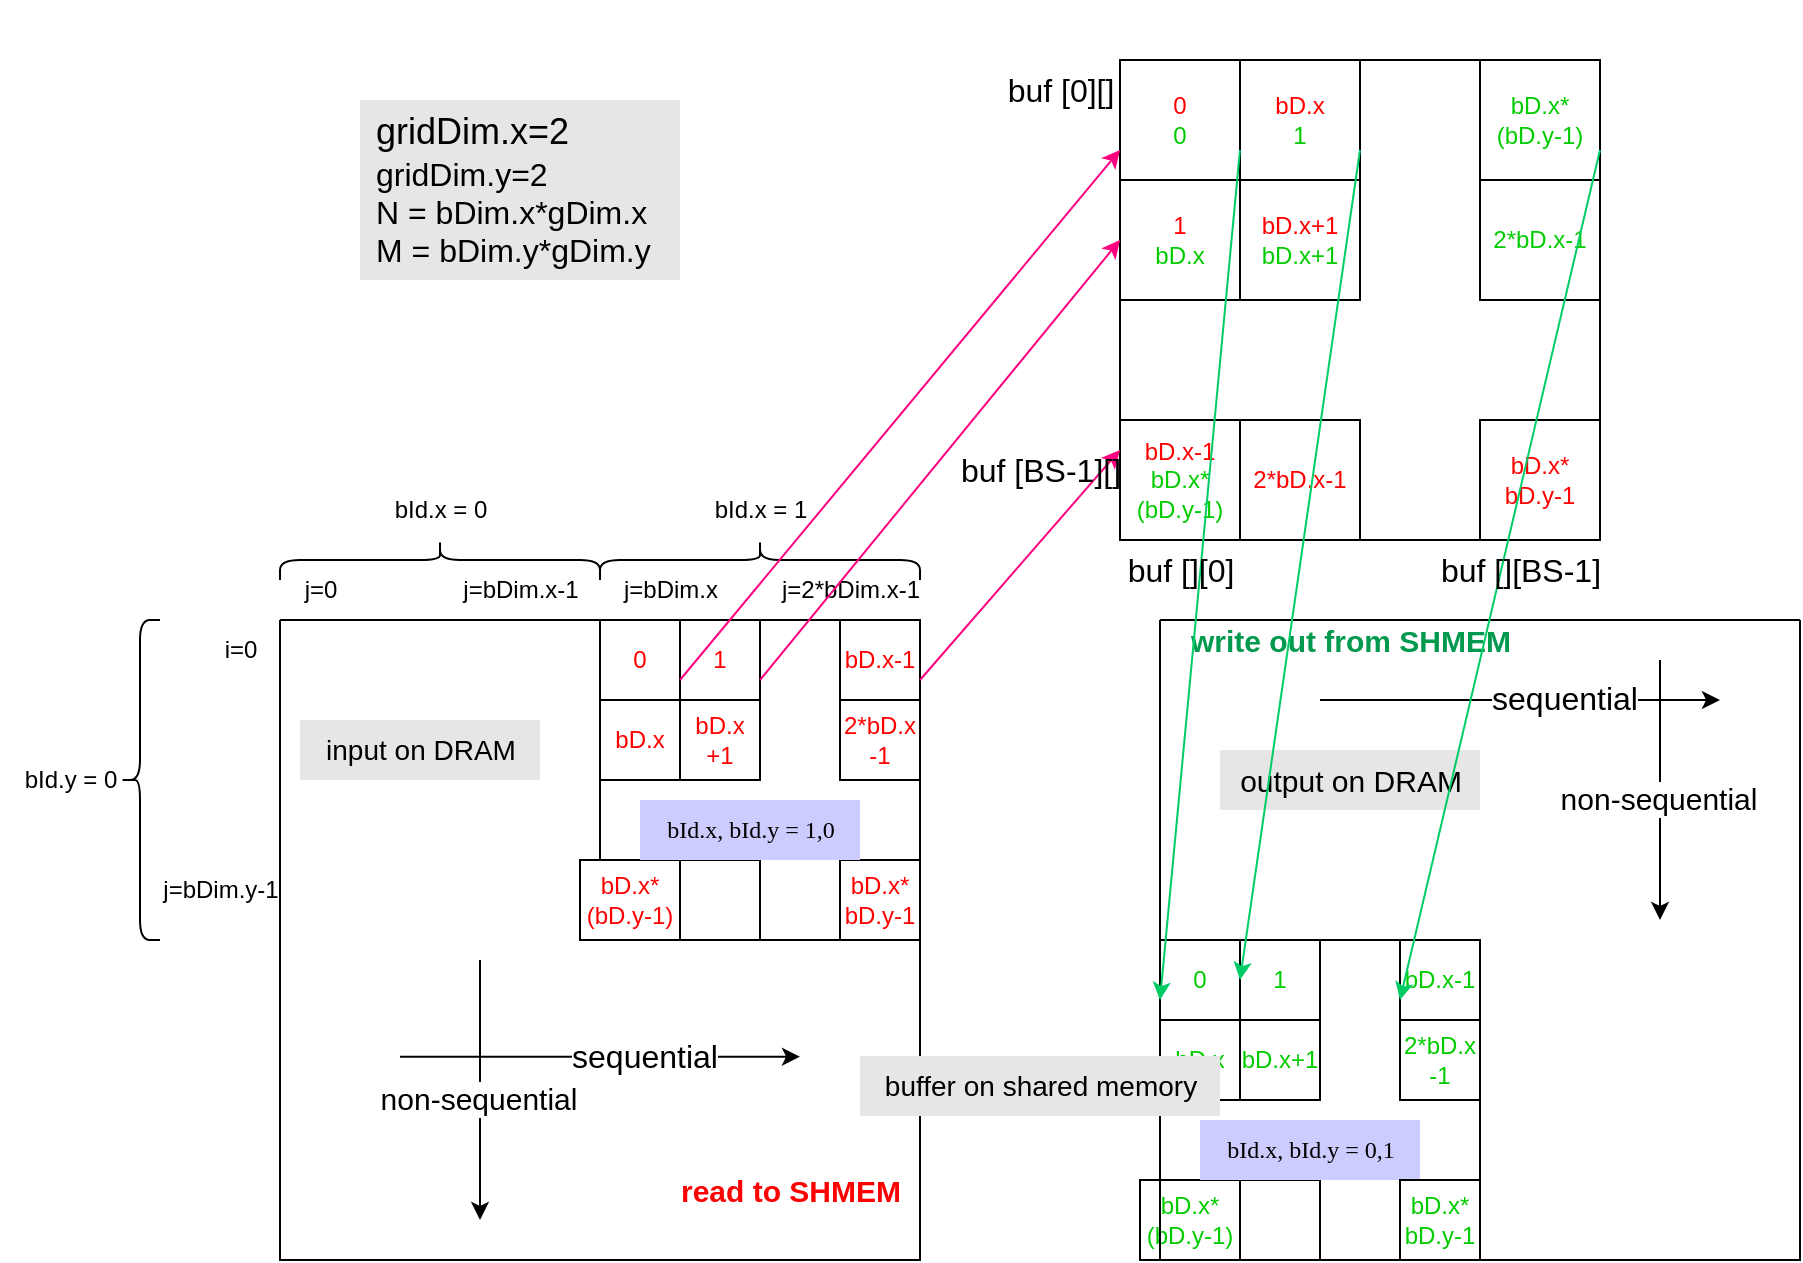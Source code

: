 <mxfile scale="4" border="0">
    <diagram id="uVTAh0CDw6oLYpSjlnJ7" name="ページ1">
        <mxGraphModel dx="935" dy="743" grid="1" gridSize="10" guides="1" tooltips="1" connect="1" arrows="1" fold="1" page="1" pageScale="1" pageWidth="1400" pageHeight="850" background="#ffffff" math="0" shadow="0">
            <root>
                <mxCell id="0"/>
                <mxCell id="1" parent="0"/>
                <mxCell id="23" value="" style="rounded=0;whiteSpace=wrap;html=1;container=0;" parent="1" vertex="1">
                    <mxGeometry x="680" y="680" width="40" height="40" as="geometry"/>
                </mxCell>
                <mxCell id="22" value="&lt;font style=&quot;color: rgb(0, 204, 0);&quot;&gt;bD.x*&lt;/font&gt;&lt;div&gt;&lt;font style=&quot;color: rgb(0, 204, 0);&quot;&gt;(bD.y-1)&lt;/font&gt;&lt;/div&gt;" style="rounded=0;whiteSpace=wrap;html=1;container=0;" parent="1" vertex="1">
                    <mxGeometry x="630" y="680" width="50" height="40" as="geometry"/>
                </mxCell>
                <mxCell id="3" value="" style="swimlane;startSize=0;align=left;verticalAlign=top;" parent="1" vertex="1">
                    <mxGeometry x="200" y="400" width="320" height="320" as="geometry"/>
                </mxCell>
                <mxCell id="5" value="" style="swimlane;startSize=0;" parent="3" vertex="1">
                    <mxGeometry x="160" width="160" height="160" as="geometry"/>
                </mxCell>
                <mxCell id="35" value="" style="group" parent="5" vertex="1" connectable="0">
                    <mxGeometry width="160" height="160" as="geometry"/>
                </mxCell>
                <mxCell id="26" value="&lt;font style=&quot;color: rgb(255, 0, 0);&quot;&gt;0&lt;/font&gt;" style="rounded=0;whiteSpace=wrap;html=1;" parent="35" vertex="1">
                    <mxGeometry width="40" height="40" as="geometry"/>
                </mxCell>
                <mxCell id="27" value="&lt;font style=&quot;color: rgb(255, 0, 0);&quot;&gt;1&lt;/font&gt;" style="rounded=0;whiteSpace=wrap;html=1;strokeColor=#000000;" parent="35" vertex="1">
                    <mxGeometry x="40" width="40" height="40" as="geometry"/>
                </mxCell>
                <mxCell id="28" value="&lt;font style=&quot;color: rgb(255, 0, 0);&quot;&gt;bD.x&lt;/font&gt;" style="rounded=0;whiteSpace=wrap;html=1;" parent="35" vertex="1">
                    <mxGeometry y="40" width="40" height="40" as="geometry"/>
                </mxCell>
                <mxCell id="29" value="&lt;font style=&quot;color: rgb(255, 0, 0);&quot;&gt;bD.x-1&lt;/font&gt;" style="rounded=0;whiteSpace=wrap;html=1;" parent="35" vertex="1">
                    <mxGeometry x="120" width="40" height="40" as="geometry"/>
                </mxCell>
                <mxCell id="30" value="&lt;font style=&quot;color: rgb(255, 0, 0);&quot;&gt;bD.x&lt;/font&gt;&lt;div&gt;&lt;font style=&quot;color: rgb(255, 0, 0);&quot;&gt;+1&lt;/font&gt;&lt;/div&gt;" style="rounded=0;whiteSpace=wrap;html=1;" parent="35" vertex="1">
                    <mxGeometry x="40" y="40" width="40" height="40" as="geometry"/>
                </mxCell>
                <mxCell id="31" value="&lt;font style=&quot;color: rgb(255, 0, 0);&quot;&gt;bD.x*(&lt;/font&gt;&lt;span style=&quot;background-color: transparent;&quot;&gt;&lt;font style=&quot;color: rgb(255, 0, 0);&quot;&gt;bD.y-1)&lt;/font&gt;&lt;/span&gt;" style="rounded=0;whiteSpace=wrap;html=1;" parent="35" vertex="1">
                    <mxGeometry x="-10" y="120" width="50" height="40" as="geometry"/>
                </mxCell>
                <mxCell id="32" value="" style="rounded=0;whiteSpace=wrap;html=1;" parent="35" vertex="1">
                    <mxGeometry x="40" y="120" width="40" height="40" as="geometry"/>
                </mxCell>
                <mxCell id="33" value="&lt;font style=&quot;color: rgb(255, 0, 0);&quot;&gt;bD.x*&lt;/font&gt;&lt;div&gt;&lt;font style=&quot;color: rgb(255, 0, 0);&quot;&gt;bD.y-1&lt;/font&gt;&lt;/div&gt;" style="rounded=0;whiteSpace=wrap;html=1;" parent="35" vertex="1">
                    <mxGeometry x="120" y="120" width="40" height="40" as="geometry"/>
                </mxCell>
                <mxCell id="34" value="&lt;font style=&quot;color: rgb(255, 0, 0);&quot;&gt;2*bD.x&lt;/font&gt;&lt;div&gt;&lt;font style=&quot;color: rgb(255, 0, 0);&quot;&gt;-1&lt;/font&gt;&lt;/div&gt;" style="rounded=0;whiteSpace=wrap;html=1;" parent="35" vertex="1">
                    <mxGeometry x="120" y="40" width="40" height="40" as="geometry"/>
                </mxCell>
                <mxCell id="74" value="bId.x, bId.y = 1,0" style="text;html=1;align=center;verticalAlign=middle;resizable=0;points=[];autosize=1;strokeColor=none;fillColor=#CCCCFF;fontFamily=Times New Roman;" parent="35" vertex="1">
                    <mxGeometry x="20" y="90" width="110" height="30" as="geometry"/>
                </mxCell>
                <mxCell id="59" value="" style="endArrow=classic;html=1;" parent="3" edge="1">
                    <mxGeometry width="50" height="50" relative="1" as="geometry">
                        <mxPoint x="60" y="218.33" as="sourcePoint"/>
                        <mxPoint x="260" y="218.33" as="targetPoint"/>
                    </mxGeometry>
                </mxCell>
                <mxCell id="60" value="&lt;font style=&quot;font-size: 16px;&quot;&gt;sequential&lt;/font&gt;" style="edgeLabel;html=1;align=center;verticalAlign=middle;resizable=0;points=[];" parent="59" vertex="1" connectable="0">
                    <mxGeometry x="0.222" y="1" relative="1" as="geometry">
                        <mxPoint as="offset"/>
                    </mxGeometry>
                </mxCell>
                <mxCell id="62" value="" style="endArrow=classic;html=1;" parent="3" edge="1">
                    <mxGeometry width="50" height="50" relative="1" as="geometry">
                        <mxPoint x="100" y="170" as="sourcePoint"/>
                        <mxPoint x="100" y="300" as="targetPoint"/>
                    </mxGeometry>
                </mxCell>
                <mxCell id="63" value="&lt;font style=&quot;font-size: 15px;&quot;&gt;non-sequential&lt;/font&gt;" style="edgeLabel;html=1;align=center;verticalAlign=middle;resizable=0;points=[];" parent="62" vertex="1" connectable="0">
                    <mxGeometry x="0.056" y="-1" relative="1" as="geometry">
                        <mxPoint as="offset"/>
                    </mxGeometry>
                </mxCell>
                <mxCell id="69" value="&lt;font style=&quot;font-size: 14px;&quot;&gt;input on DRAM&lt;/font&gt;" style="text;html=1;align=center;verticalAlign=middle;resizable=0;points=[];autosize=1;strokeColor=none;fillColor=#E6E6E6;" parent="3" vertex="1">
                    <mxGeometry x="10" y="50" width="120" height="30" as="geometry"/>
                </mxCell>
                <mxCell id="72" value="&lt;font style=&quot;font-size: 15px; color: rgb(255, 0, 0);&quot;&gt;read to SHMEM&lt;/font&gt;" style="text;html=1;align=center;verticalAlign=middle;resizable=0;points=[];autosize=1;strokeColor=none;fillColor=none;fontColor=#FF0000;fontStyle=1" parent="3" vertex="1">
                    <mxGeometry x="190" y="270" width="130" height="30" as="geometry"/>
                </mxCell>
                <mxCell id="15" value="" style="swimlane;startSize=0;container=0;" parent="1" vertex="1">
                    <mxGeometry x="640" y="400" width="320" height="320" as="geometry"/>
                </mxCell>
                <mxCell id="70" value="&lt;font style=&quot;font-size: 15px;&quot;&gt;output on DRAM&lt;/font&gt;" style="text;html=1;align=center;verticalAlign=middle;resizable=0;points=[];autosize=1;strokeColor=none;fillColor=#E6E6E6;" parent="15" vertex="1">
                    <mxGeometry x="30" y="65" width="130" height="30" as="geometry"/>
                </mxCell>
                <mxCell id="73" value="write out from SHMEM" style="text;html=1;align=center;verticalAlign=middle;resizable=0;points=[];autosize=1;strokeColor=none;fillColor=none;fontStyle=1;fontSize=15;fontColor=#00994D;" parent="15" vertex="1">
                    <mxGeometry x="10" y="-5" width="170" height="30" as="geometry"/>
                </mxCell>
                <mxCell id="40" value="j=0" style="text;html=1;align=center;verticalAlign=middle;resizable=0;points=[];autosize=1;strokeColor=none;fillColor=none;" parent="1" vertex="1">
                    <mxGeometry x="200" y="370" width="40" height="30" as="geometry"/>
                </mxCell>
                <mxCell id="41" value="&lt;div&gt;&lt;span style=&quot;background-color: transparent;&quot;&gt;&lt;font style=&quot;font-size: 18px;&quot;&gt;gridDim.x=2&lt;/font&gt;&lt;/span&gt;&lt;/div&gt;&lt;div&gt;&lt;span style=&quot;background-color: transparent;&quot;&gt;&lt;font size=&quot;3&quot; style=&quot;&quot;&gt;gridDim.y=2&lt;/font&gt;&lt;/span&gt;&lt;/div&gt;&lt;div&gt;&lt;font size=&quot;3&quot; style=&quot;&quot;&gt;N = bDim.x*gDim.x&lt;/font&gt;&lt;/div&gt;&lt;div&gt;&lt;font size=&quot;3&quot; style=&quot;&quot;&gt;M = bDim.y*gDim.y&lt;/font&gt;&lt;/div&gt;" style="text;html=1;align=left;verticalAlign=middle;resizable=0;points=[];autosize=1;strokeColor=none;fillColor=#E6E6E6;spacingLeft=6;fontSize=15;" parent="1" vertex="1">
                    <mxGeometry x="240" y="140" width="160" height="90" as="geometry"/>
                </mxCell>
                <mxCell id="42" value="j=bDim.x-1&lt;span style=&quot;font-family: monospace; font-size: 0px; text-align: start;&quot;&gt;%3CmxGraphModel%3E%3Croot%3E%3CmxCell%20id%3D%220%22%2F%3E%3CmxCell%20id%3D%221%22%20parent%3D%220%22%2F%3E%3CmxCell%20id%3D%222%22%20value%3D%22j%3D0%22%20style%3D%22text%3Bhtml%3D1%3Balign%3Dcenter%3BverticalAlign%3Dmiddle%3Bresizable%3D0%3Bpoints%3D%5B%5D%3Bautosize%3D1%3BstrokeColor%3Dnone%3BfillColor%3Dnone%3B%22%20vertex%3D%221%22%20parent%3D%221%22%3E%3CmxGeometry%20x%3D%22200%22%20y%3D%2278%22%20width%3D%2240%22%20height%3D%2230%22%20as%3D%22geometry%22%2F%3E%3C%2FmxCell%3E%3C%2Froot%3E%3C%2FmxGraphModel%3E&lt;/span&gt;" style="text;html=1;align=center;verticalAlign=middle;resizable=0;points=[];autosize=1;strokeColor=none;fillColor=none;" parent="1" vertex="1">
                    <mxGeometry x="280" y="370" width="80" height="30" as="geometry"/>
                </mxCell>
                <mxCell id="43" value="i=0" style="text;html=1;align=center;verticalAlign=middle;resizable=0;points=[];autosize=1;strokeColor=none;fillColor=none;" parent="1" vertex="1">
                    <mxGeometry x="160" y="400" width="40" height="30" as="geometry"/>
                </mxCell>
                <mxCell id="44" value="" style="shape=curlyBracket;whiteSpace=wrap;html=1;rounded=1;labelPosition=left;verticalLabelPosition=middle;align=right;verticalAlign=middle;direction=south;" parent="1" vertex="1">
                    <mxGeometry x="200" y="360" width="160" height="20" as="geometry"/>
                </mxCell>
                <mxCell id="45" value="bId.x = 0" style="text;html=1;align=center;verticalAlign=middle;resizable=0;points=[];autosize=1;strokeColor=none;fillColor=none;" parent="1" vertex="1">
                    <mxGeometry x="245" y="330" width="70" height="30" as="geometry"/>
                </mxCell>
                <mxCell id="46" value="j=bDim.x" style="text;html=1;align=center;verticalAlign=middle;resizable=0;points=[];autosize=1;strokeColor=none;fillColor=none;" parent="1" vertex="1">
                    <mxGeometry x="360" y="370" width="70" height="30" as="geometry"/>
                </mxCell>
                <mxCell id="47" value="j=2*bDim.x-1&lt;span style=&quot;font-family: monospace; font-size: 0px; text-align: start;&quot;&gt;%3CmxGraphModel%3E%3Croot%3E%3CmxCell%20id%3D%220%22%2F%3E%3CmxCell%20id%3D%221%22%20parent%3D%220%22%2F%3E%3CmxCell%20id%3D%222%22%20value%3D%22j%3D0%22%20style%3D%22text%3Bhtml%3D1%3Balign%3Dcenter%3BverticalAlign%3Dmiddle%3Bresizable%3D0%3Bpoints%3D%5B%5D%3Bautosize%3D1%3BstrokeColor%3Dnone%3BfillColor%3Dnone%3B%22%20vertex%3D%221%22%20parent%3D%221%22%3E%3CmxGeometry%20x%3D%22200%22%20y%3D%2278%22%20width%3D%2240%22%20height%3D%2230%22%20as%3D%22geometry%22%2F%3E%3C%2FmxCell%3E%3C%2Froot%3E%3C%2FmxGraphModel%3E&lt;/span&gt;" style="text;html=1;align=center;verticalAlign=middle;resizable=0;points=[];autosize=1;strokeColor=none;fillColor=none;" parent="1" vertex="1">
                    <mxGeometry x="440" y="370" width="90" height="30" as="geometry"/>
                </mxCell>
                <mxCell id="48" value="" style="shape=curlyBracket;whiteSpace=wrap;html=1;rounded=1;labelPosition=left;verticalLabelPosition=middle;align=right;verticalAlign=middle;direction=south;" parent="1" vertex="1">
                    <mxGeometry x="360" y="360" width="160" height="20" as="geometry"/>
                </mxCell>
                <mxCell id="49" value="bId.x = 1" style="text;html=1;align=center;verticalAlign=middle;resizable=0;points=[];autosize=1;strokeColor=none;fillColor=none;" parent="1" vertex="1">
                    <mxGeometry x="405" y="330" width="70" height="30" as="geometry"/>
                </mxCell>
                <mxCell id="50" value="j=bDim.y-1&lt;span style=&quot;font-family: monospace; font-size: 0px; text-align: start;&quot;&gt;%3CmxGraphModel%3E%3Croot%3E%3CmxCell%20id%3D%220%22%2F%3E%3CmxCell%20id%3D%221%22%20parent%3D%220%22%2F%3E%3CmxCell%20id%3D%222%22%20value%3D%22j%3D0%22%20style%3D%22text%3Bhtml%3D1%3Balign%3Dcenter%3BverticalAlign%3Dmiddle%3Bresizable%3D0%3Bpoints%3D%5B%5D%3Bautosize%3D1%3BstrokeColor%3Dnone%3BfillColor%3Dnone%3B%22%20vertex%3D%221%22%20parent%3D%221%22%3E%3CmxGeometry%20x%3D%22200%22%20y%3D%2278%22%20width%3D%2240%22%20height%3D%2230%22%20as%3D%22geometry%22%2F%3E%3C%2FmxCell%3E%3C%2Froot%3E%3C%2FmxGraphModel%3E&lt;/span&gt;" style="text;html=1;align=center;verticalAlign=middle;resizable=0;points=[];autosize=1;strokeColor=none;fillColor=none;" parent="1" vertex="1">
                    <mxGeometry x="130" y="520" width="80" height="30" as="geometry"/>
                </mxCell>
                <mxCell id="51" value="" style="shape=curlyBracket;whiteSpace=wrap;html=1;rounded=1;labelPosition=left;verticalLabelPosition=middle;align=right;verticalAlign=middle;direction=east;" parent="1" vertex="1">
                    <mxGeometry x="120" y="400" width="20" height="160" as="geometry"/>
                </mxCell>
                <mxCell id="52" value="bId.y = 0" style="text;html=1;align=center;verticalAlign=middle;resizable=0;points=[];autosize=1;strokeColor=none;fillColor=none;" parent="1" vertex="1">
                    <mxGeometry x="60" y="465" width="70" height="30" as="geometry"/>
                </mxCell>
                <mxCell id="64" value="" style="group" parent="1" vertex="1" connectable="0">
                    <mxGeometry x="550" y="90" width="320" height="270" as="geometry"/>
                </mxCell>
                <mxCell id="14" value="" style="swimlane;startSize=0;" parent="64" vertex="1">
                    <mxGeometry x="70" y="30" width="240" height="240" as="geometry"/>
                </mxCell>
                <mxCell id="37" value="" style="group" parent="14" vertex="1" connectable="0">
                    <mxGeometry width="240" height="240" as="geometry"/>
                </mxCell>
                <mxCell id="4" value="&lt;font style=&quot;color: rgb(255, 0, 0);&quot;&gt;0&lt;/font&gt;&lt;div&gt;&lt;font style=&quot;color: rgb(0, 204, 0);&quot;&gt;0&lt;/font&gt;&lt;/div&gt;" style="rounded=0;whiteSpace=wrap;html=1;" parent="37" vertex="1">
                    <mxGeometry width="60" height="60" as="geometry"/>
                </mxCell>
                <mxCell id="6" value="&lt;font style=&quot;color: rgb(255, 0, 0);&quot;&gt;bD.x&lt;/font&gt;&lt;div&gt;&lt;font style=&quot;color: rgb(0, 204, 0);&quot;&gt;1&lt;/font&gt;&lt;/div&gt;" style="rounded=0;whiteSpace=wrap;html=1;" parent="37" vertex="1">
                    <mxGeometry x="60" width="60" height="60" as="geometry"/>
                </mxCell>
                <mxCell id="7" value="&lt;font style=&quot;color: rgb(255, 0, 0);&quot;&gt;1&lt;/font&gt;&lt;div&gt;&lt;font style=&quot;color: rgb(0, 204, 0);&quot;&gt;bD.x&lt;/font&gt;&lt;/div&gt;" style="rounded=0;whiteSpace=wrap;html=1;" parent="37" vertex="1">
                    <mxGeometry y="60" width="60" height="60" as="geometry"/>
                </mxCell>
                <mxCell id="8" value="&lt;font style=&quot;color: rgb(0, 204, 0);&quot;&gt;bD.x*(bD.y-1)&lt;/font&gt;" style="rounded=0;whiteSpace=wrap;html=1;" parent="37" vertex="1">
                    <mxGeometry x="180" width="60" height="60" as="geometry"/>
                </mxCell>
                <mxCell id="9" value="&lt;font style=&quot;color: rgb(255, 0, 0);&quot;&gt;bD.x+1&lt;/font&gt;&lt;div&gt;&lt;font style=&quot;color: rgb(0, 204, 0);&quot;&gt;bD.x+1&lt;/font&gt;&lt;/div&gt;" style="rounded=0;whiteSpace=wrap;html=1;" parent="37" vertex="1">
                    <mxGeometry x="60" y="60" width="60" height="60" as="geometry"/>
                </mxCell>
                <mxCell id="10" value="&lt;font style=&quot;color: rgb(255, 0, 0);&quot;&gt;bD.x-1&lt;/font&gt;&lt;div&gt;&lt;span&gt;&lt;font style=&quot;color: rgb(0, 204, 0);&quot;&gt;bD.x*(bD.y-1)&lt;/font&gt;&lt;/span&gt;&lt;/div&gt;" style="rounded=0;whiteSpace=wrap;html=1;" parent="37" vertex="1">
                    <mxGeometry y="180" width="60" height="60" as="geometry"/>
                </mxCell>
                <mxCell id="11" value="&lt;font style=&quot;color: rgb(255, 0, 0);&quot;&gt;2*bD.x-1&lt;/font&gt;" style="rounded=0;whiteSpace=wrap;html=1;" parent="37" vertex="1">
                    <mxGeometry x="60" y="180" width="60" height="60" as="geometry"/>
                </mxCell>
                <mxCell id="12" value="&lt;font style=&quot;color: rgb(255, 0, 0);&quot;&gt;bD.x*&lt;/font&gt;&lt;div&gt;&lt;font style=&quot;color: rgb(255, 0, 0);&quot;&gt;bD.y-1&lt;/font&gt;&lt;/div&gt;" style="rounded=0;whiteSpace=wrap;html=1;" parent="37" vertex="1">
                    <mxGeometry x="180" y="180" width="60" height="60" as="geometry"/>
                </mxCell>
                <mxCell id="13" value="&lt;font style=&quot;color: rgb(0, 204, 0);&quot;&gt;2*bD.x-1&lt;/font&gt;" style="rounded=0;whiteSpace=wrap;html=1;" parent="37" vertex="1">
                    <mxGeometry x="180" y="60" width="60" height="60" as="geometry"/>
                </mxCell>
                <mxCell id="38" value="&lt;font style=&quot;font-size: 16px;&quot;&gt;buf [0][]&lt;/font&gt;" style="text;html=1;align=center;verticalAlign=middle;resizable=0;points=[];autosize=1;strokeColor=none;fillColor=none;" parent="64" vertex="1">
                    <mxGeometry y="30" width="80" height="30" as="geometry"/>
                </mxCell>
                <mxCell id="55" style="edgeStyle=none;html=1;exitX=1;exitY=0.75;exitDx=0;exitDy=0;entryX=0;entryY=0.25;entryDx=0;entryDy=0;strokeColor=#FF0080;" parent="64" source="29" target="10" edge="1">
                    <mxGeometry relative="1" as="geometry"/>
                </mxCell>
                <mxCell id="76" value="&lt;font style=&quot;font-size: 16px;&quot;&gt;buf [BS-1][]&lt;/font&gt;" style="text;html=1;align=center;verticalAlign=middle;resizable=0;points=[];autosize=1;strokeColor=none;fillColor=none;" parent="64" vertex="1">
                    <mxGeometry x="-20" y="220" width="100" height="30" as="geometry"/>
                </mxCell>
                <mxCell id="16" value="" style="swimlane;startSize=0;container=0;" parent="1" vertex="1">
                    <mxGeometry x="640" y="560" width="160" height="160" as="geometry"/>
                </mxCell>
                <mxCell id="75" value="bId.x, bId.y = 0,1" style="text;html=1;align=center;verticalAlign=middle;resizable=0;points=[];autosize=1;strokeColor=none;fillColor=#CCCCFF;fontFamily=Times New Roman;" parent="16" vertex="1">
                    <mxGeometry x="20" y="90" width="110" height="30" as="geometry"/>
                </mxCell>
                <mxCell id="65" value="" style="endArrow=classic;html=1;" parent="1" edge="1">
                    <mxGeometry width="50" height="50" relative="1" as="geometry">
                        <mxPoint x="720" y="440" as="sourcePoint"/>
                        <mxPoint x="920" y="440" as="targetPoint"/>
                    </mxGeometry>
                </mxCell>
                <mxCell id="66" value="&lt;font style=&quot;font-size: 16px;&quot;&gt;sequential&lt;/font&gt;" style="edgeLabel;html=1;align=center;verticalAlign=middle;resizable=0;points=[];container=0;" parent="65" vertex="1" connectable="0">
                    <mxGeometry x="0.222" y="1" relative="1" as="geometry">
                        <mxPoint as="offset"/>
                    </mxGeometry>
                </mxCell>
                <mxCell id="67" value="" style="endArrow=classic;html=1;" parent="1" edge="1">
                    <mxGeometry width="50" height="50" relative="1" as="geometry">
                        <mxPoint x="890" y="420" as="sourcePoint"/>
                        <mxPoint x="890" y="550" as="targetPoint"/>
                    </mxGeometry>
                </mxCell>
                <mxCell id="68" value="&lt;font style=&quot;font-size: 15px;&quot;&gt;non-sequential&lt;/font&gt;" style="edgeLabel;html=1;align=center;verticalAlign=middle;resizable=0;points=[];container=0;" parent="67" vertex="1" connectable="0">
                    <mxGeometry x="0.056" y="-1" relative="1" as="geometry">
                        <mxPoint as="offset"/>
                    </mxGeometry>
                </mxCell>
                <mxCell id="17" value="&lt;font style=&quot;color: rgb(0, 204, 0);&quot;&gt;0&lt;/font&gt;" style="rounded=0;whiteSpace=wrap;html=1;container=0;" parent="1" vertex="1">
                    <mxGeometry x="640" y="560" width="40" height="40" as="geometry"/>
                </mxCell>
                <mxCell id="18" value="&lt;font style=&quot;color: rgb(0, 204, 0);&quot;&gt;1&lt;/font&gt;" style="rounded=0;whiteSpace=wrap;html=1;container=0;" parent="1" vertex="1">
                    <mxGeometry x="680" y="560" width="40" height="40" as="geometry"/>
                </mxCell>
                <mxCell id="19" value="&lt;font style=&quot;color: rgb(0, 204, 0);&quot;&gt;bD.x&lt;/font&gt;" style="rounded=0;whiteSpace=wrap;html=1;container=0;" parent="1" vertex="1">
                    <mxGeometry x="640" y="600" width="40" height="40" as="geometry"/>
                </mxCell>
                <mxCell id="20" value="&lt;font style=&quot;color: rgb(0, 204, 0);&quot;&gt;bD.x-1&lt;/font&gt;" style="rounded=0;whiteSpace=wrap;html=1;container=0;" parent="1" vertex="1">
                    <mxGeometry x="760" y="560" width="40" height="40" as="geometry"/>
                </mxCell>
                <mxCell id="21" value="&lt;font style=&quot;color: rgb(0, 204, 0);&quot;&gt;bD.x+1&lt;/font&gt;" style="rounded=0;whiteSpace=wrap;html=1;container=0;" parent="1" vertex="1">
                    <mxGeometry x="680" y="600" width="40" height="40" as="geometry"/>
                </mxCell>
                <mxCell id="24" value="&lt;font style=&quot;color: rgb(0, 204, 0);&quot;&gt;bD.x*&lt;/font&gt;&lt;div&gt;&lt;font style=&quot;color: rgb(0, 204, 0);&quot;&gt;bD.y-1&lt;/font&gt;&lt;/div&gt;" style="rounded=0;whiteSpace=wrap;html=1;container=0;" parent="1" vertex="1">
                    <mxGeometry x="760" y="680" width="40" height="40" as="geometry"/>
                </mxCell>
                <mxCell id="25" value="&lt;font style=&quot;color: rgb(0, 204, 0);&quot;&gt;2*bD.x&lt;/font&gt;&lt;div&gt;&lt;font style=&quot;color: rgb(0, 204, 0);&quot;&gt;-1&lt;/font&gt;&lt;/div&gt;" style="rounded=0;whiteSpace=wrap;html=1;container=0;" parent="1" vertex="1">
                    <mxGeometry x="760" y="600" width="40" height="40" as="geometry"/>
                </mxCell>
                <mxCell id="57" style="edgeStyle=none;html=1;exitX=1;exitY=0.75;exitDx=0;exitDy=0;entryX=0;entryY=0.5;entryDx=0;entryDy=0;strokeColor=#00CC66;" parent="1" source="6" target="18" edge="1">
                    <mxGeometry relative="1" as="geometry"/>
                </mxCell>
                <mxCell id="58" style="edgeStyle=none;html=1;exitX=1;exitY=0.75;exitDx=0;exitDy=0;entryX=0;entryY=0.75;entryDx=0;entryDy=0;strokeColor=#00CC66;" parent="1" source="8" target="20" edge="1">
                    <mxGeometry relative="1" as="geometry"/>
                </mxCell>
                <mxCell id="56" style="edgeStyle=none;html=1;exitX=1;exitY=0.75;exitDx=0;exitDy=0;entryX=0;entryY=0.75;entryDx=0;entryDy=0;strokeColor=#00CC66;" parent="1" source="4" target="17" edge="1">
                    <mxGeometry relative="1" as="geometry"/>
                </mxCell>
                <mxCell id="53" style="edgeStyle=none;html=1;exitX=1;exitY=0.75;exitDx=0;exitDy=0;entryX=0;entryY=0.75;entryDx=0;entryDy=0;strokeColor=#FF0080;" parent="1" source="26" target="4" edge="1">
                    <mxGeometry relative="1" as="geometry"/>
                </mxCell>
                <mxCell id="54" style="edgeStyle=none;html=1;exitX=1;exitY=0.75;exitDx=0;exitDy=0;entryX=0;entryY=0.5;entryDx=0;entryDy=0;strokeColor=#FF0080;" parent="1" source="27" target="7" edge="1">
                    <mxGeometry relative="1" as="geometry"/>
                </mxCell>
                <mxCell id="71" value="&lt;font style=&quot;font-size: 14px;&quot;&gt;buffer on shared memory&lt;/font&gt;" style="text;html=1;align=center;verticalAlign=middle;resizable=0;points=[];autosize=1;strokeColor=none;fillColor=#E6E6E6;" parent="1" vertex="1">
                    <mxGeometry x="490" y="618" width="180" height="30" as="geometry"/>
                </mxCell>
                <mxCell id="39" value="&lt;font style=&quot;font-size: 16px;&quot;&gt;buf [][0]&lt;/font&gt;" style="text;html=1;align=center;verticalAlign=middle;resizable=0;points=[];autosize=1;strokeColor=none;fillColor=none;" parent="1" vertex="1">
                    <mxGeometry x="610" y="360" width="80" height="30" as="geometry"/>
                </mxCell>
                <mxCell id="77" value="&lt;font style=&quot;font-size: 16px;&quot;&gt;buf [][BS-1]&lt;/font&gt;" style="text;html=1;align=center;verticalAlign=middle;resizable=0;points=[];autosize=1;strokeColor=none;fillColor=none;" parent="1" vertex="1">
                    <mxGeometry x="770" y="360" width="100" height="30" as="geometry"/>
                </mxCell>
            </root>
        </mxGraphModel>
    </diagram>
</mxfile>